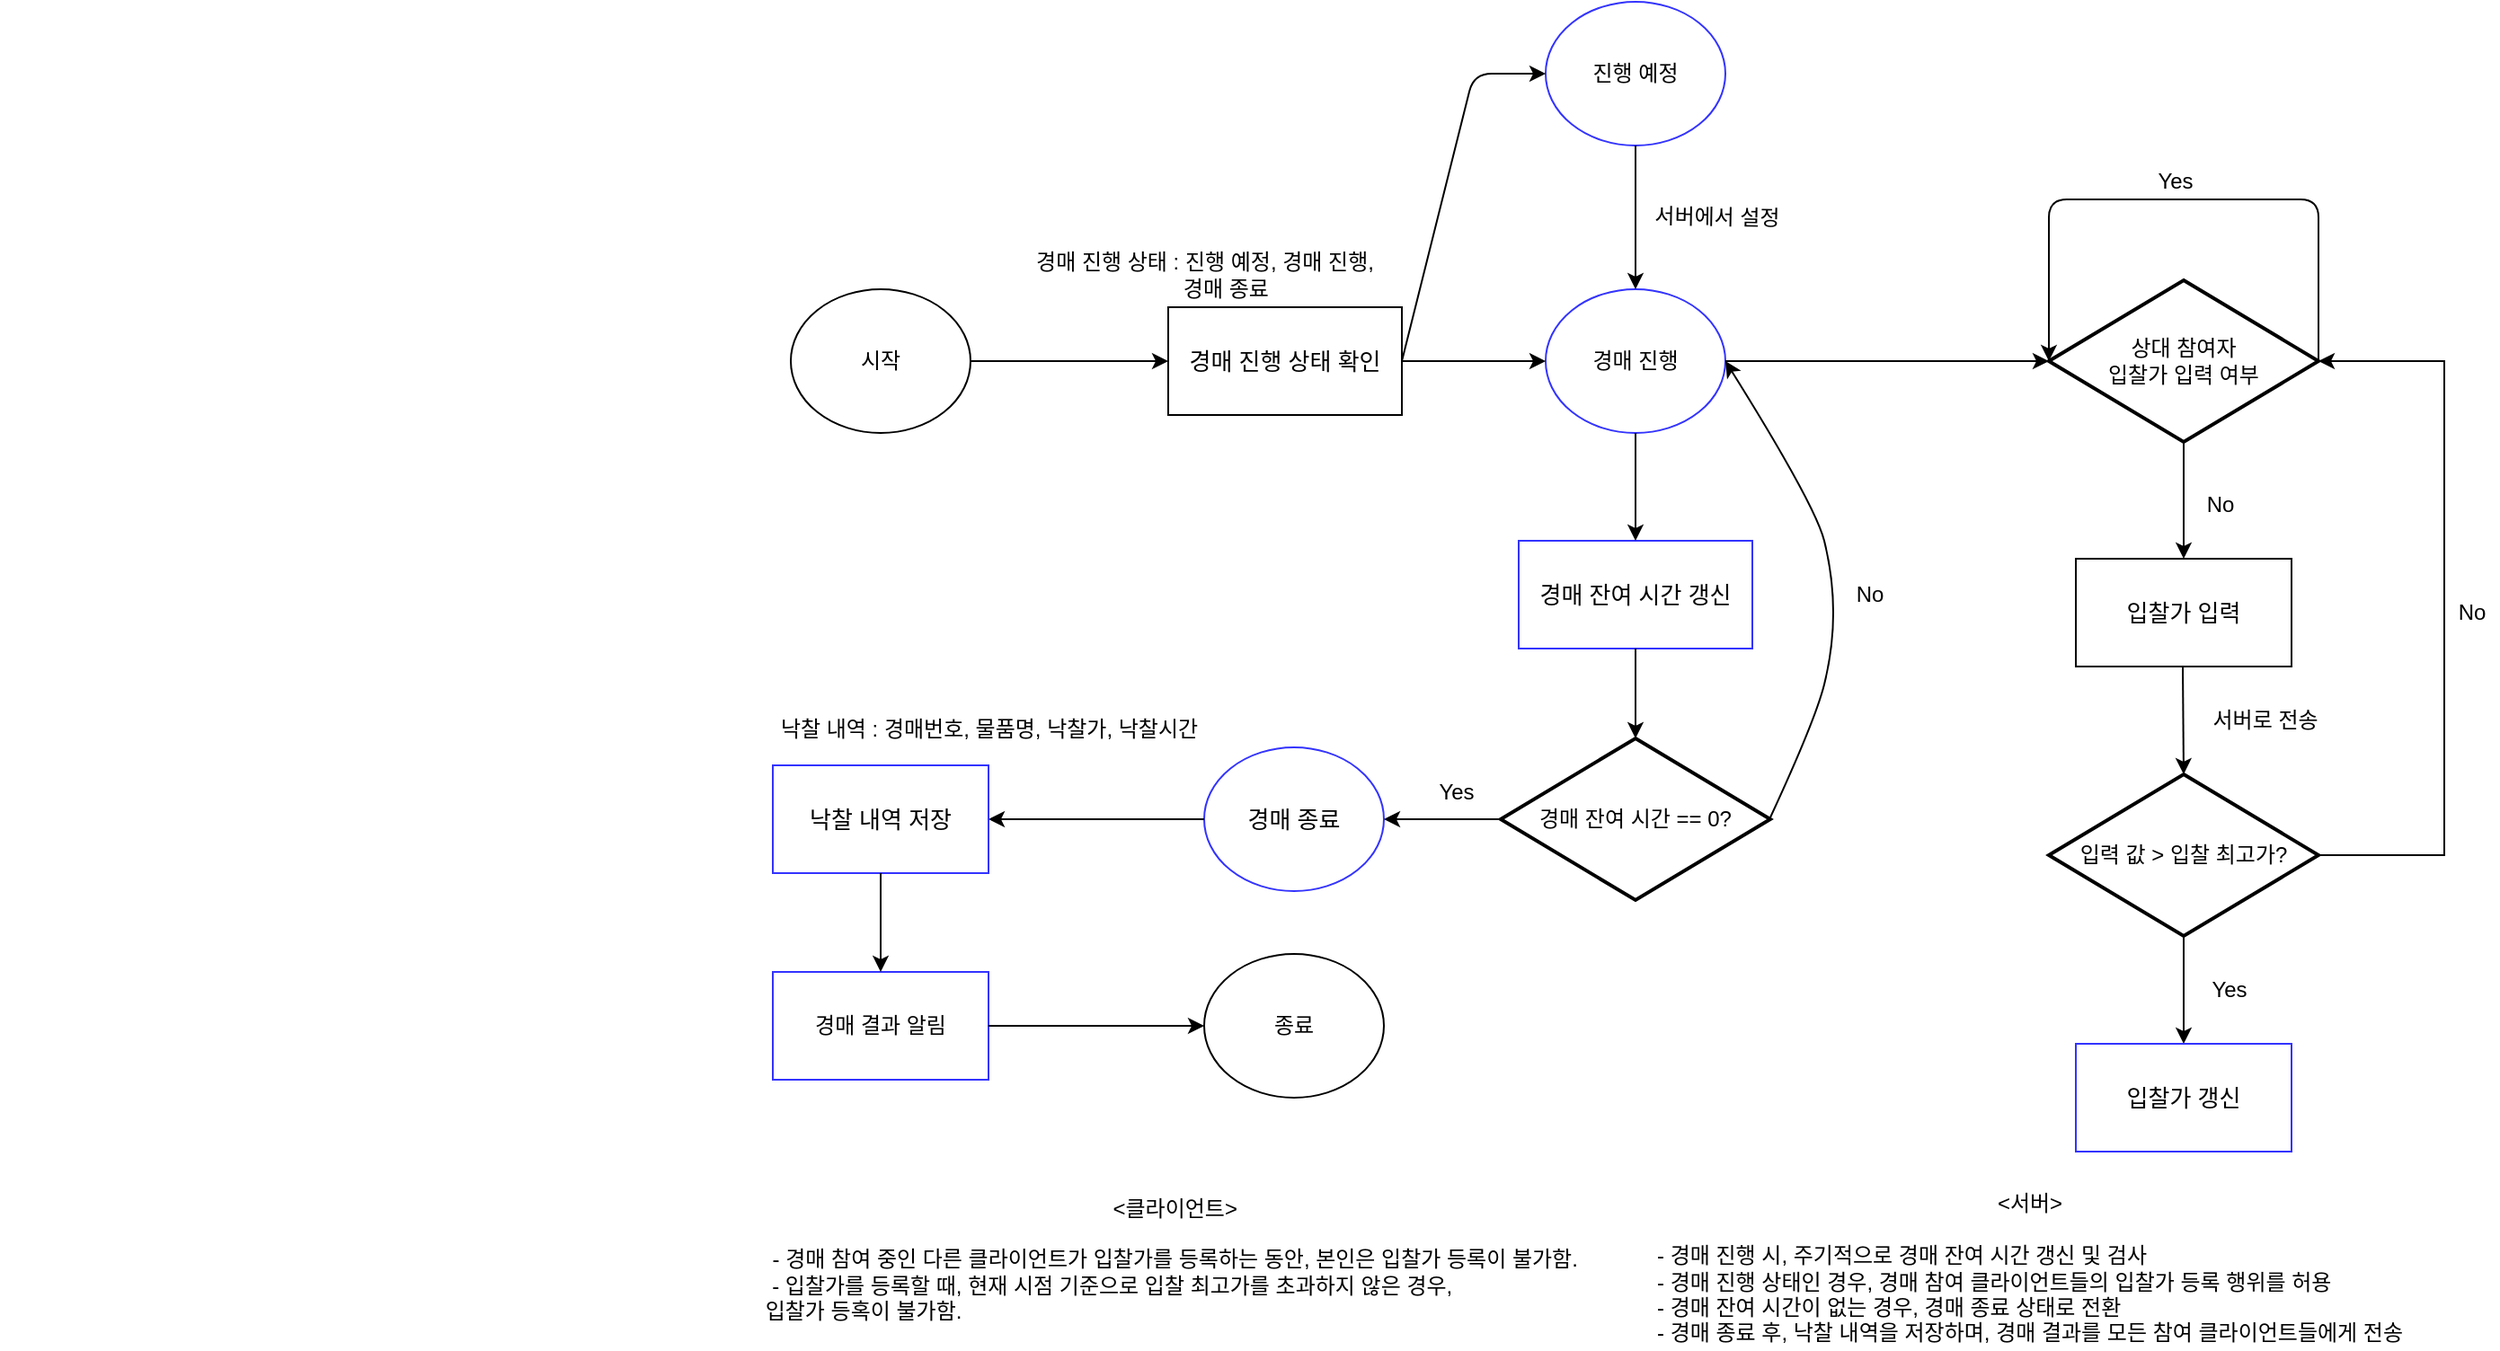 <mxfile version="12.9.11" type="device"><diagram id="C5RBs43oDa-KdzZeNtuy" name="Page-1"><mxGraphModel dx="2591" dy="794" grid="1" gridSize="10" guides="1" tooltips="1" connect="1" arrows="1" fold="1" page="1" pageScale="1" pageWidth="1169" pageHeight="827" math="0" shadow="0"><root><mxCell id="WIyWlLk6GJQsqaUBKTNV-0"/><mxCell id="WIyWlLk6GJQsqaUBKTNV-1" parent="WIyWlLk6GJQsqaUBKTNV-0"/><mxCell id="4syni9I1SSZ9GCwC2SOa-0" value="시작" style="ellipse;whiteSpace=wrap;html=1;" parent="WIyWlLk6GJQsqaUBKTNV-1" vertex="1"><mxGeometry x="140" y="200" width="100" height="80" as="geometry"/></mxCell><mxCell id="4syni9I1SSZ9GCwC2SOa-1" value="&lt;font style=&quot;font-size: 13px&quot;&gt;경매 진행 상태 확인&lt;/font&gt;" style="rounded=0;whiteSpace=wrap;html=1;" parent="WIyWlLk6GJQsqaUBKTNV-1" vertex="1"><mxGeometry x="350" y="210" width="130" height="60" as="geometry"/></mxCell><mxCell id="4syni9I1SSZ9GCwC2SOa-2" value="" style="endArrow=classic;html=1;entryX=0;entryY=0.5;entryDx=0;entryDy=0;" parent="WIyWlLk6GJQsqaUBKTNV-1" target="4syni9I1SSZ9GCwC2SOa-1" edge="1"><mxGeometry width="50" height="50" relative="1" as="geometry"><mxPoint x="240" y="240" as="sourcePoint"/><mxPoint x="290" y="190" as="targetPoint"/></mxGeometry></mxCell><mxCell id="4syni9I1SSZ9GCwC2SOa-5" value="진행 예정" style="ellipse;whiteSpace=wrap;html=1;strokeColor=#3333FF;" parent="WIyWlLk6GJQsqaUBKTNV-1" vertex="1"><mxGeometry x="560" y="40" width="100" height="80" as="geometry"/></mxCell><mxCell id="4syni9I1SSZ9GCwC2SOa-6" value="" style="endArrow=classic;html=1;entryX=0;entryY=0.5;entryDx=0;entryDy=0;" parent="WIyWlLk6GJQsqaUBKTNV-1" target="4syni9I1SSZ9GCwC2SOa-5" edge="1"><mxGeometry width="50" height="50" relative="1" as="geometry"><mxPoint x="480" y="240" as="sourcePoint"/><mxPoint x="530" y="190" as="targetPoint"/><Array as="points"><mxPoint x="520" y="80"/></Array></mxGeometry></mxCell><mxCell id="4syni9I1SSZ9GCwC2SOa-7" value="경매 진행" style="ellipse;whiteSpace=wrap;html=1;strokeColor=#3333FF;" parent="WIyWlLk6GJQsqaUBKTNV-1" vertex="1"><mxGeometry x="560" y="200" width="100" height="80" as="geometry"/></mxCell><mxCell id="4syni9I1SSZ9GCwC2SOa-8" value="" style="endArrow=classic;html=1;entryX=0;entryY=0.5;entryDx=0;entryDy=0;" parent="WIyWlLk6GJQsqaUBKTNV-1" target="4syni9I1SSZ9GCwC2SOa-7" edge="1"><mxGeometry width="50" height="50" relative="1" as="geometry"><mxPoint x="480" y="240" as="sourcePoint"/><mxPoint x="530" y="190" as="targetPoint"/></mxGeometry></mxCell><mxCell id="4syni9I1SSZ9GCwC2SOa-9" value="" style="endArrow=classic;html=1;entryX=0.5;entryY=0;entryDx=0;entryDy=0;" parent="WIyWlLk6GJQsqaUBKTNV-1" target="4syni9I1SSZ9GCwC2SOa-7" edge="1"><mxGeometry width="50" height="50" relative="1" as="geometry"><mxPoint x="610" y="120" as="sourcePoint"/><mxPoint x="660" y="70" as="targetPoint"/></mxGeometry></mxCell><mxCell id="4syni9I1SSZ9GCwC2SOa-10" value="서버에서 설정&lt;br&gt;" style="text;html=1;align=center;verticalAlign=middle;resizable=0;points=[];autosize=1;rotation=1;direction=north;" parent="WIyWlLk6GJQsqaUBKTNV-1" vertex="1"><mxGeometry x="610" y="150" width="90" height="20" as="geometry"/></mxCell><mxCell id="4syni9I1SSZ9GCwC2SOa-12" value="&lt;font style=&quot;font-size: 13px&quot;&gt;경매 잔여 시간 갱신&lt;/font&gt;" style="rounded=0;whiteSpace=wrap;html=1;strokeColor=#3333FF;" parent="WIyWlLk6GJQsqaUBKTNV-1" vertex="1"><mxGeometry x="545" y="340" width="130" height="60" as="geometry"/></mxCell><mxCell id="4syni9I1SSZ9GCwC2SOa-13" value="" style="endArrow=classic;html=1;entryX=0.5;entryY=0;entryDx=0;entryDy=0;" parent="WIyWlLk6GJQsqaUBKTNV-1" target="4syni9I1SSZ9GCwC2SOa-12" edge="1"><mxGeometry width="50" height="50" relative="1" as="geometry"><mxPoint x="610" y="280" as="sourcePoint"/><mxPoint x="660" y="230" as="targetPoint"/></mxGeometry></mxCell><mxCell id="4syni9I1SSZ9GCwC2SOa-14" value="경매 잔여 시간 == 0?" style="strokeWidth=2;html=1;shape=mxgraph.flowchart.decision;whiteSpace=wrap;" parent="WIyWlLk6GJQsqaUBKTNV-1" vertex="1"><mxGeometry x="535" y="450" width="150" height="90" as="geometry"/></mxCell><mxCell id="4syni9I1SSZ9GCwC2SOa-17" value="" style="endArrow=classic;html=1;entryX=0.5;entryY=0;entryDx=0;entryDy=0;entryPerimeter=0;" parent="WIyWlLk6GJQsqaUBKTNV-1" target="4syni9I1SSZ9GCwC2SOa-14" edge="1"><mxGeometry width="50" height="50" relative="1" as="geometry"><mxPoint x="610" y="400" as="sourcePoint"/><mxPoint x="660" y="350" as="targetPoint"/></mxGeometry></mxCell><mxCell id="4syni9I1SSZ9GCwC2SOa-18" value="" style="curved=1;endArrow=classic;html=1;entryX=1;entryY=0.5;entryDx=0;entryDy=0;" parent="WIyWlLk6GJQsqaUBKTNV-1" target="4syni9I1SSZ9GCwC2SOa-7" edge="1"><mxGeometry width="50" height="50" relative="1" as="geometry"><mxPoint x="685" y="494" as="sourcePoint"/><mxPoint x="735" y="440" as="targetPoint"/><Array as="points"><mxPoint x="710" y="440"/><mxPoint x="720" y="400"/><mxPoint x="720" y="360"/><mxPoint x="710" y="320"/></Array></mxGeometry></mxCell><mxCell id="4syni9I1SSZ9GCwC2SOa-19" value="No" style="text;html=1;align=center;verticalAlign=middle;resizable=0;points=[];autosize=1;" parent="WIyWlLk6GJQsqaUBKTNV-1" vertex="1"><mxGeometry x="725" y="360" width="30" height="20" as="geometry"/></mxCell><mxCell id="4syni9I1SSZ9GCwC2SOa-20" value="&lt;font style=&quot;font-size: 13px&quot;&gt;경매 종료&lt;/font&gt;" style="ellipse;whiteSpace=wrap;html=1;strokeColor=#3333FF;" parent="WIyWlLk6GJQsqaUBKTNV-1" vertex="1"><mxGeometry x="370" y="455" width="100" height="80" as="geometry"/></mxCell><mxCell id="4syni9I1SSZ9GCwC2SOa-23" value="" style="endArrow=classic;html=1;entryX=1;entryY=0.5;entryDx=0;entryDy=0;exitX=0;exitY=0.5;exitDx=0;exitDy=0;exitPerimeter=0;" parent="WIyWlLk6GJQsqaUBKTNV-1" source="4syni9I1SSZ9GCwC2SOa-14" target="4syni9I1SSZ9GCwC2SOa-20" edge="1"><mxGeometry width="50" height="50" relative="1" as="geometry"><mxPoint x="520" y="450" as="sourcePoint"/><mxPoint x="480" y="495" as="targetPoint"/></mxGeometry></mxCell><mxCell id="4syni9I1SSZ9GCwC2SOa-27" value="" style="endArrow=classic;html=1;exitX=0;exitY=0.5;exitDx=0;exitDy=0;" parent="WIyWlLk6GJQsqaUBKTNV-1" source="4syni9I1SSZ9GCwC2SOa-20" edge="1"><mxGeometry width="50" height="50" relative="1" as="geometry"><mxPoint x="360" y="494.5" as="sourcePoint"/><mxPoint x="250" y="495" as="targetPoint"/></mxGeometry></mxCell><mxCell id="4syni9I1SSZ9GCwC2SOa-28" value="&lt;font style=&quot;font-size: 13px&quot;&gt;낙찰 내역 저장&lt;/font&gt;" style="rounded=0;whiteSpace=wrap;html=1;strokeColor=#3333FF;" parent="WIyWlLk6GJQsqaUBKTNV-1" vertex="1"><mxGeometry x="130" y="465" width="120" height="60" as="geometry"/></mxCell><mxCell id="4syni9I1SSZ9GCwC2SOa-29" value="낙찰 내역 : 경매번호, 물품명, 낙찰가, 낙찰시간" style="text;html=1;align=center;verticalAlign=middle;resizable=0;points=[];autosize=1;" parent="WIyWlLk6GJQsqaUBKTNV-1" vertex="1"><mxGeometry x="120" y="435" width="260" height="20" as="geometry"/></mxCell><mxCell id="4syni9I1SSZ9GCwC2SOa-30" value="경매 결과 알림" style="rounded=0;whiteSpace=wrap;html=1;strokeColor=#3333FF;" parent="WIyWlLk6GJQsqaUBKTNV-1" vertex="1"><mxGeometry x="130" y="580" width="120" height="60" as="geometry"/></mxCell><mxCell id="4syni9I1SSZ9GCwC2SOa-31" value="" style="endArrow=classic;html=1;entryX=0.5;entryY=0;entryDx=0;entryDy=0;" parent="WIyWlLk6GJQsqaUBKTNV-1" target="4syni9I1SSZ9GCwC2SOa-30" edge="1"><mxGeometry width="50" height="50" relative="1" as="geometry"><mxPoint x="190" y="525" as="sourcePoint"/><mxPoint x="240" y="475" as="targetPoint"/></mxGeometry></mxCell><mxCell id="4syni9I1SSZ9GCwC2SOa-32" value="종료" style="ellipse;whiteSpace=wrap;html=1;" parent="WIyWlLk6GJQsqaUBKTNV-1" vertex="1"><mxGeometry x="370" y="570" width="100" height="80" as="geometry"/></mxCell><mxCell id="4syni9I1SSZ9GCwC2SOa-33" value="" style="endArrow=classic;html=1;entryX=0;entryY=0.5;entryDx=0;entryDy=0;" parent="WIyWlLk6GJQsqaUBKTNV-1" target="4syni9I1SSZ9GCwC2SOa-32" edge="1"><mxGeometry width="50" height="50" relative="1" as="geometry"><mxPoint x="250" y="610" as="sourcePoint"/><mxPoint x="300" y="560" as="targetPoint"/></mxGeometry></mxCell><mxCell id="4syni9I1SSZ9GCwC2SOa-34" value="상대 참여자&lt;br&gt;입찰가 입력 여부" style="strokeWidth=2;html=1;shape=mxgraph.flowchart.decision;whiteSpace=wrap;strokeColor=#000000;" parent="WIyWlLk6GJQsqaUBKTNV-1" vertex="1"><mxGeometry x="840" y="195" width="150" height="90" as="geometry"/></mxCell><mxCell id="4syni9I1SSZ9GCwC2SOa-37" value="" style="endArrow=classic;html=1;entryX=1;entryY=0.5;entryDx=0;entryDy=0;exitX=1;exitY=0.5;exitDx=0;exitDy=0;" parent="WIyWlLk6GJQsqaUBKTNV-1" source="4syni9I1SSZ9GCwC2SOa-7" edge="1"><mxGeometry width="50" height="50" relative="1" as="geometry"><mxPoint x="890" y="190" as="sourcePoint"/><mxPoint x="840" y="240" as="targetPoint"/></mxGeometry></mxCell><mxCell id="4syni9I1SSZ9GCwC2SOa-39" value="" style="edgeStyle=segmentEdgeStyle;endArrow=classic;html=1;entryX=0;entryY=0.5;entryDx=0;entryDy=0;entryPerimeter=0;exitX=1;exitY=0.5;exitDx=0;exitDy=0;exitPerimeter=0;" parent="WIyWlLk6GJQsqaUBKTNV-1" source="4syni9I1SSZ9GCwC2SOa-34" target="4syni9I1SSZ9GCwC2SOa-34" edge="1"><mxGeometry width="50" height="50" relative="1" as="geometry"><mxPoint x="940" y="210" as="sourcePoint"/><mxPoint x="850" y="150" as="targetPoint"/><Array as="points"><mxPoint x="990" y="150"/><mxPoint x="840" y="150"/></Array></mxGeometry></mxCell><mxCell id="4syni9I1SSZ9GCwC2SOa-40" value="Yes" style="text;html=1;align=center;verticalAlign=middle;resizable=0;points=[];autosize=1;" parent="WIyWlLk6GJQsqaUBKTNV-1" vertex="1"><mxGeometry x="890" y="130" width="40" height="20" as="geometry"/></mxCell><mxCell id="4syni9I1SSZ9GCwC2SOa-41" value="&lt;font color=&quot;#000000&quot; style=&quot;font-size: 13px&quot;&gt;입찰가 입력&lt;/font&gt;" style="rounded=0;whiteSpace=wrap;html=1;strokeColor=#000000;fontColor=#3333FF;" parent="WIyWlLk6GJQsqaUBKTNV-1" vertex="1"><mxGeometry x="855" y="350" width="120" height="60" as="geometry"/></mxCell><mxCell id="4syni9I1SSZ9GCwC2SOa-49" value="" style="edgeStyle=orthogonalEdgeStyle;rounded=0;orthogonalLoop=1;jettySize=auto;html=1;fontColor=#3333FF;" parent="WIyWlLk6GJQsqaUBKTNV-1" source="4syni9I1SSZ9GCwC2SOa-43" target="4syni9I1SSZ9GCwC2SOa-48" edge="1"><mxGeometry relative="1" as="geometry"/></mxCell><mxCell id="4syni9I1SSZ9GCwC2SOa-54" value="" style="edgeStyle=orthogonalEdgeStyle;rounded=0;orthogonalLoop=1;jettySize=auto;html=1;fontColor=#3333FF;" parent="WIyWlLk6GJQsqaUBKTNV-1" source="4syni9I1SSZ9GCwC2SOa-43" edge="1"><mxGeometry relative="1" as="geometry"><mxPoint x="990" y="240" as="targetPoint"/><Array as="points"><mxPoint x="1060" y="515"/><mxPoint x="1060" y="240"/></Array></mxGeometry></mxCell><mxCell id="4syni9I1SSZ9GCwC2SOa-43" value="입력 값 &amp;gt; 입찰 최고가?" style="strokeWidth=2;html=1;shape=mxgraph.flowchart.decision;whiteSpace=wrap;strokeColor=#000000;" parent="WIyWlLk6GJQsqaUBKTNV-1" vertex="1"><mxGeometry x="840" y="470" width="150" height="90" as="geometry"/></mxCell><mxCell id="4syni9I1SSZ9GCwC2SOa-46" value="" style="endArrow=classic;html=1;fontColor=#3333FF;entryX=0.5;entryY=0;entryDx=0;entryDy=0;exitX=0.5;exitY=1;exitDx=0;exitDy=0;exitPerimeter=0;" parent="WIyWlLk6GJQsqaUBKTNV-1" source="4syni9I1SSZ9GCwC2SOa-34" target="4syni9I1SSZ9GCwC2SOa-41" edge="1"><mxGeometry width="50" height="50" relative="1" as="geometry"><mxPoint x="920" y="285" as="sourcePoint"/><mxPoint x="970" y="235" as="targetPoint"/></mxGeometry></mxCell><mxCell id="4syni9I1SSZ9GCwC2SOa-47" value="" style="endArrow=classic;html=1;fontColor=#3333FF;exitX=0.5;exitY=1;exitDx=0;exitDy=0;exitPerimeter=0;" parent="WIyWlLk6GJQsqaUBKTNV-1" edge="1"><mxGeometry width="50" height="50" relative="1" as="geometry"><mxPoint x="914.5" y="410" as="sourcePoint"/><mxPoint x="915" y="470" as="targetPoint"/></mxGeometry></mxCell><mxCell id="4syni9I1SSZ9GCwC2SOa-48" value="&lt;font color=&quot;#000000&quot; style=&quot;font-size: 13px&quot;&gt;입찰가 갱신&lt;/font&gt;" style="rounded=0;whiteSpace=wrap;html=1;strokeColor=#3333FF;fontColor=#3333FF;" parent="WIyWlLk6GJQsqaUBKTNV-1" vertex="1"><mxGeometry x="855" y="620" width="120" height="60" as="geometry"/></mxCell><mxCell id="4syni9I1SSZ9GCwC2SOa-50" value="&lt;font color=&quot;#000000&quot;&gt;Yes&lt;/font&gt;" style="text;html=1;align=center;verticalAlign=middle;resizable=0;points=[];autosize=1;fontColor=#3333FF;" parent="WIyWlLk6GJQsqaUBKTNV-1" vertex="1"><mxGeometry x="920" y="580" width="40" height="20" as="geometry"/></mxCell><mxCell id="4syni9I1SSZ9GCwC2SOa-55" value="&lt;font color=&quot;#000000&quot;&gt;No&lt;/font&gt;" style="text;html=1;align=center;verticalAlign=middle;resizable=0;points=[];autosize=1;fontColor=#3333FF;" parent="WIyWlLk6GJQsqaUBKTNV-1" vertex="1"><mxGeometry x="1060" y="370" width="30" height="20" as="geometry"/></mxCell><mxCell id="4syni9I1SSZ9GCwC2SOa-56" value="&lt;font color=&quot;#000000&quot; style=&quot;font-size: 12px&quot;&gt;경매 진행 상태 : 진행 예정, 경매 진행, &lt;br&gt;&amp;nbsp; &amp;nbsp; &amp;nbsp; &amp;nbsp;경매 종료&lt;/font&gt;" style="text;html=1;align=center;verticalAlign=middle;resizable=0;points=[];autosize=1;fontColor=#3333FF;" parent="WIyWlLk6GJQsqaUBKTNV-1" vertex="1"><mxGeometry x="260" y="177" width="220" height="30" as="geometry"/></mxCell><mxCell id="4syni9I1SSZ9GCwC2SOa-58" value="&lt;font color=&quot;#000000&quot;&gt;서버로 전송&lt;/font&gt;" style="text;html=1;align=center;verticalAlign=middle;resizable=0;points=[];autosize=1;fontColor=#3333FF;" parent="WIyWlLk6GJQsqaUBKTNV-1" vertex="1"><mxGeometry x="920" y="430" width="80" height="20" as="geometry"/></mxCell><mxCell id="4syni9I1SSZ9GCwC2SOa-61" value="&lt;font color=&quot;#000000&quot;&gt;No&lt;/font&gt;" style="text;html=1;align=center;verticalAlign=middle;resizable=0;points=[];autosize=1;fontColor=#3333FF;" parent="WIyWlLk6GJQsqaUBKTNV-1" vertex="1"><mxGeometry x="920" y="310" width="30" height="20" as="geometry"/></mxCell><mxCell id="4syni9I1SSZ9GCwC2SOa-62" value="Yes" style="text;html=1;align=center;verticalAlign=middle;resizable=0;points=[];autosize=1;" parent="WIyWlLk6GJQsqaUBKTNV-1" vertex="1"><mxGeometry x="490" y="470" width="40" height="20" as="geometry"/></mxCell><mxCell id="F-zbCoIyPmA-rhR9xTj0-0" value="&amp;nbsp; &amp;nbsp; &amp;nbsp; &amp;nbsp; &amp;nbsp; &amp;nbsp; &amp;nbsp; &amp;nbsp; &amp;nbsp; &amp;nbsp; &amp;nbsp; &amp;nbsp; &amp;nbsp; &amp;nbsp; &amp;nbsp; &amp;nbsp; &amp;nbsp; &amp;nbsp; &amp;nbsp; &amp;nbsp; &amp;nbsp; &amp;nbsp; &amp;nbsp; &amp;nbsp; &amp;nbsp; &amp;nbsp; &amp;nbsp; &amp;nbsp; &amp;nbsp; &amp;nbsp; &amp;nbsp; &amp;nbsp; &amp;nbsp; &amp;nbsp; &amp;nbsp; &amp;nbsp; &amp;nbsp; &amp;nbsp; &amp;nbsp; &amp;nbsp; &amp;nbsp; &amp;nbsp; &amp;nbsp; &amp;nbsp; &amp;nbsp; &amp;nbsp; &amp;nbsp; &amp;nbsp; &amp;nbsp; &amp;nbsp; &amp;nbsp; &amp;nbsp; &amp;nbsp; &amp;nbsp; &amp;nbsp; &amp;nbsp; &amp;nbsp; &amp;nbsp; &amp;nbsp; &amp;nbsp; &amp;nbsp; &amp;nbsp;&amp;lt;클라이언트&amp;gt;&amp;nbsp;&lt;br&gt;&lt;br&gt;&amp;nbsp; &amp;nbsp; &amp;nbsp; &amp;nbsp; &amp;nbsp; &amp;nbsp; &amp;nbsp; &amp;nbsp; &amp;nbsp; &amp;nbsp; &amp;nbsp; &amp;nbsp; &amp;nbsp; &amp;nbsp; &amp;nbsp; &amp;nbsp; &amp;nbsp; &amp;nbsp; &amp;nbsp; &amp;nbsp; &amp;nbsp; &amp;nbsp; &amp;nbsp; &amp;nbsp; &amp;nbsp; &amp;nbsp; &amp;nbsp; &amp;nbsp; &amp;nbsp; &amp;nbsp; &amp;nbsp; &amp;nbsp; &amp;nbsp; &amp;nbsp; &amp;nbsp; &amp;nbsp; &amp;nbsp; &amp;nbsp; &amp;nbsp; &amp;nbsp; &amp;nbsp; &amp;nbsp; &amp;nbsp; &amp;nbsp; &amp;nbsp; &amp;nbsp; &amp;nbsp; &amp;nbsp; &amp;nbsp; &amp;nbsp; &amp;nbsp; &amp;nbsp; &amp;nbsp; &amp;nbsp; &amp;nbsp; &amp;nbsp; &amp;nbsp; &amp;nbsp; &amp;nbsp; &amp;nbsp; &amp;nbsp; - 경매 참여 중인 다른 클라이언트가 입찰가를 등록하는 동안, 본인은 입찰가 등록이 불가함.&lt;br&gt;&amp;nbsp; &amp;nbsp; &amp;nbsp; &amp;nbsp; &amp;nbsp; &amp;nbsp; &amp;nbsp; &amp;nbsp; &amp;nbsp; &amp;nbsp; &amp;nbsp; &amp;nbsp; &amp;nbsp; &amp;nbsp; &amp;nbsp; &amp;nbsp; &amp;nbsp; &amp;nbsp; &amp;nbsp; &amp;nbsp; &amp;nbsp; &amp;nbsp; &amp;nbsp; &amp;nbsp; &amp;nbsp; &amp;nbsp; &amp;nbsp; &amp;nbsp; &amp;nbsp; &amp;nbsp; &amp;nbsp; &amp;nbsp; &amp;nbsp; &amp;nbsp; &amp;nbsp; &amp;nbsp; &amp;nbsp; &amp;nbsp; &amp;nbsp; &amp;nbsp; &amp;nbsp; &amp;nbsp; &amp;nbsp; &amp;nbsp; &amp;nbsp; &amp;nbsp; &amp;nbsp; &amp;nbsp; &amp;nbsp; &amp;nbsp; &amp;nbsp;- 입찰가를 등록할 때, 현재 시점 기준으로 입찰 최고가를 초과하지 않은 경우, &lt;br&gt;&amp;nbsp; &amp;nbsp; &amp;nbsp; &amp;nbsp; &amp;nbsp; &amp;nbsp; &amp;nbsp; &amp;nbsp; &amp;nbsp; 입찰가 등혹이 불가함." style="text;html=1;align=center;verticalAlign=middle;resizable=0;points=[];autosize=1;" vertex="1" parent="WIyWlLk6GJQsqaUBKTNV-1"><mxGeometry x="-300" y="700" width="900" height="80" as="geometry"/></mxCell><mxCell id="F-zbCoIyPmA-rhR9xTj0-1" value="&lt;div style=&quot;text-align: center&quot;&gt;&lt;span&gt;&amp;lt;서버&amp;gt;&lt;/span&gt;&lt;/div&gt;&lt;div style=&quot;text-align: center&quot;&gt;&lt;span&gt;&lt;br&gt;&lt;/span&gt;&lt;/div&gt;- 경매 진행 시, 주기적으로 경매 잔여 시간 갱신 및 검사&lt;br&gt;- 경매 진행 상태인 경우, 경매 참여 클라이언트들의 입찰가 등록 행위를 허용&lt;br&gt;- 경매 잔여 시간이 없는 경우, 경매 종료 상태로 전환&lt;br&gt;- 경매 종료 후, 낙찰 내역을 저장하며, 경매 결과를 모든 참여 클라이언트들에게 전송" style="text;html=1;align=left;verticalAlign=middle;resizable=0;points=[];autosize=1;" vertex="1" parent="WIyWlLk6GJQsqaUBKTNV-1"><mxGeometry x="620" y="700" width="460" height="90" as="geometry"/></mxCell></root></mxGraphModel></diagram></mxfile>